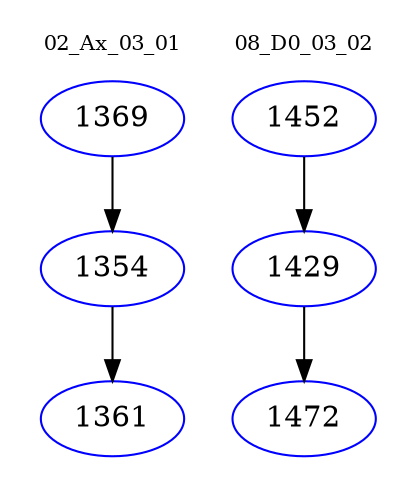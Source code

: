 digraph{
subgraph cluster_0 {
color = white
label = "02_Ax_03_01";
fontsize=10;
T0_1369 [label="1369", color="blue"]
T0_1369 -> T0_1354 [color="black"]
T0_1354 [label="1354", color="blue"]
T0_1354 -> T0_1361 [color="black"]
T0_1361 [label="1361", color="blue"]
}
subgraph cluster_1 {
color = white
label = "08_D0_03_02";
fontsize=10;
T1_1452 [label="1452", color="blue"]
T1_1452 -> T1_1429 [color="black"]
T1_1429 [label="1429", color="blue"]
T1_1429 -> T1_1472 [color="black"]
T1_1472 [label="1472", color="blue"]
}
}
